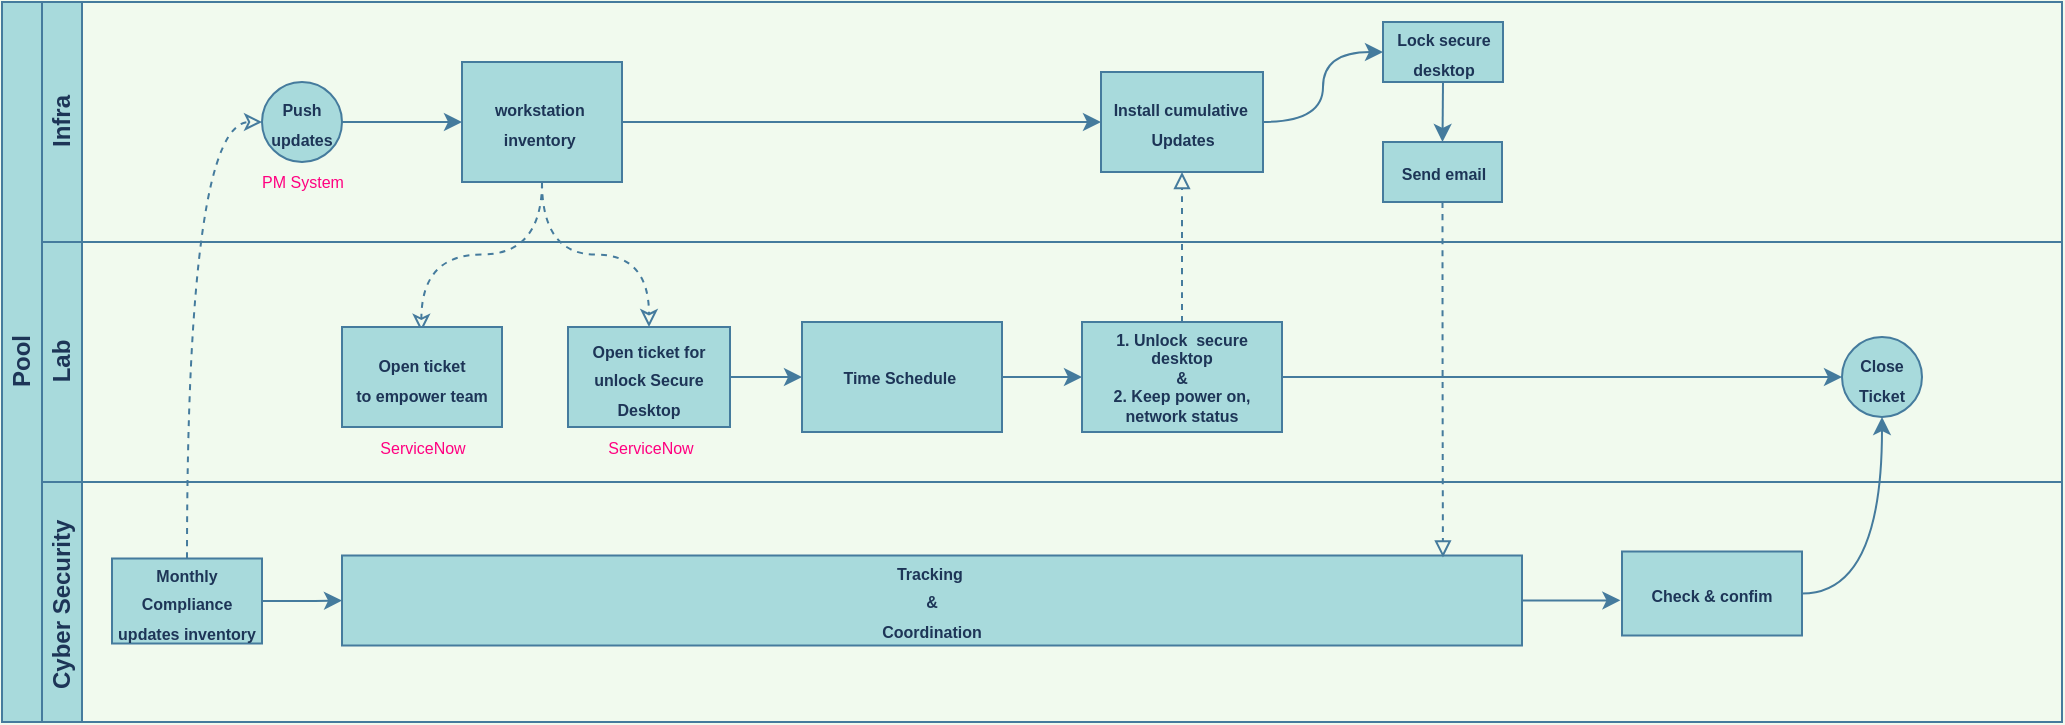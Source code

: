 <mxfile version="18.0.3" type="github">
  <diagram id="prtHgNgQTEPvFCAcTncT" name="Page-1">
    <mxGraphModel dx="1138" dy="635" grid="1" gridSize="10" guides="1" tooltips="1" connect="1" arrows="1" fold="1" page="1" pageScale="1" pageWidth="827" pageHeight="1169" background="#F1FAEE" math="0" shadow="0">
      <root>
        <mxCell id="0" />
        <mxCell id="1" parent="0" />
        <mxCell id="dNxyNK7c78bLwvsdeMH5-19" value="Pool" style="swimlane;html=1;childLayout=stackLayout;resizeParent=1;resizeParentMax=0;horizontal=0;startSize=20;horizontalStack=0;rounded=0;fillColor=#A8DADC;strokeColor=#457B9D;fontColor=#1D3557;" parent="1" vertex="1">
          <mxGeometry x="150" y="130" width="1030" height="360" as="geometry" />
        </mxCell>
        <mxCell id="dNxyNK7c78bLwvsdeMH5-20" value="Infra" style="swimlane;html=1;startSize=20;horizontal=0;rounded=0;fillColor=#A8DADC;strokeColor=#457B9D;fontColor=#1D3557;" parent="dNxyNK7c78bLwvsdeMH5-19" vertex="1">
          <mxGeometry x="20" width="1010" height="120" as="geometry" />
        </mxCell>
        <mxCell id="dNxyNK7c78bLwvsdeMH5-25" value="" style="edgeStyle=orthogonalEdgeStyle;rounded=0;orthogonalLoop=1;jettySize=auto;html=1;curved=1;labelBackgroundColor=#F1FAEE;strokeColor=#457B9D;fontColor=#1D3557;" parent="dNxyNK7c78bLwvsdeMH5-20" source="dNxyNK7c78bLwvsdeMH5-23" target="dNxyNK7c78bLwvsdeMH5-24" edge="1">
          <mxGeometry relative="1" as="geometry" />
        </mxCell>
        <mxCell id="dNxyNK7c78bLwvsdeMH5-23" value="&lt;font style=&quot;font-size: 8px;&quot;&gt;&lt;b&gt;Push updates&lt;/b&gt;&lt;/font&gt;" style="ellipse;whiteSpace=wrap;html=1;rounded=0;fillColor=#A8DADC;strokeColor=#457B9D;fontColor=#1D3557;" parent="dNxyNK7c78bLwvsdeMH5-20" vertex="1">
          <mxGeometry x="110" y="40" width="40" height="40" as="geometry" />
        </mxCell>
        <mxCell id="DgxM_poUy8nirthJJcCd-17" style="edgeStyle=orthogonalEdgeStyle;rounded=0;orthogonalLoop=1;jettySize=auto;html=1;exitX=1;exitY=0.5;exitDx=0;exitDy=0;entryX=0;entryY=0.5;entryDx=0;entryDy=0;fontSize=8;curved=1;labelBackgroundColor=#F1FAEE;strokeColor=#457B9D;fontColor=#1D3557;" edge="1" parent="dNxyNK7c78bLwvsdeMH5-20" source="dNxyNK7c78bLwvsdeMH5-24" target="DgxM_poUy8nirthJJcCd-15">
          <mxGeometry relative="1" as="geometry" />
        </mxCell>
        <mxCell id="dNxyNK7c78bLwvsdeMH5-24" value="&lt;font style=&quot;font-size: 8px;&quot;&gt;&lt;b&gt;workstation&amp;nbsp;&lt;br&gt;inventory&amp;nbsp;&lt;/b&gt;&lt;/font&gt;" style="rounded=0;whiteSpace=wrap;html=1;fontFamily=Helvetica;fontSize=12;fontColor=#1D3557;align=center;fillColor=#A8DADC;strokeColor=#457B9D;" parent="dNxyNK7c78bLwvsdeMH5-20" vertex="1">
          <mxGeometry x="210" y="30" width="80" height="60" as="geometry" />
        </mxCell>
        <mxCell id="DgxM_poUy8nirthJJcCd-1" value="&lt;font color=&quot;#ff0080&quot;&gt;PM System&lt;/font&gt;" style="text;html=1;align=center;verticalAlign=middle;resizable=0;points=[];autosize=1;strokeColor=none;fillColor=none;fontSize=8;rounded=0;fontColor=#1D3557;" vertex="1" parent="dNxyNK7c78bLwvsdeMH5-20">
          <mxGeometry x="100" y="80" width="60" height="20" as="geometry" />
        </mxCell>
        <mxCell id="DgxM_poUy8nirthJJcCd-21" style="edgeStyle=orthogonalEdgeStyle;curved=1;rounded=1;orthogonalLoop=1;jettySize=auto;html=1;exitX=1;exitY=0.5;exitDx=0;exitDy=0;entryX=0;entryY=0.5;entryDx=0;entryDy=0;fontSize=8;fontColor=#FF0080;strokeColor=#457B9D;fillColor=#A8DADC;" edge="1" parent="dNxyNK7c78bLwvsdeMH5-20" source="DgxM_poUy8nirthJJcCd-15" target="DgxM_poUy8nirthJJcCd-20">
          <mxGeometry relative="1" as="geometry" />
        </mxCell>
        <mxCell id="DgxM_poUy8nirthJJcCd-15" value="&lt;font style=&quot;font-size: 8px;&quot;&gt;&lt;b&gt;Install cumulative&amp;nbsp;&lt;br&gt;Updates&lt;/b&gt;&lt;/font&gt;" style="rounded=0;whiteSpace=wrap;html=1;fontFamily=Helvetica;fontSize=12;fontColor=#1D3557;align=center;fillColor=#A8DADC;strokeColor=#457B9D;" vertex="1" parent="dNxyNK7c78bLwvsdeMH5-20">
          <mxGeometry x="529.5" y="35" width="81" height="50" as="geometry" />
        </mxCell>
        <mxCell id="DgxM_poUy8nirthJJcCd-38" style="edgeStyle=orthogonalEdgeStyle;curved=1;rounded=1;jumpStyle=arc;orthogonalLoop=1;jettySize=auto;html=1;exitX=0.5;exitY=1;exitDx=0;exitDy=0;entryX=0.5;entryY=0;entryDx=0;entryDy=0;fontSize=8;fontColor=#FF0080;endArrow=classic;endFill=1;strokeColor=#457B9D;fillColor=#A8DADC;" edge="1" parent="dNxyNK7c78bLwvsdeMH5-20" source="DgxM_poUy8nirthJJcCd-20" target="DgxM_poUy8nirthJJcCd-23">
          <mxGeometry relative="1" as="geometry" />
        </mxCell>
        <mxCell id="DgxM_poUy8nirthJJcCd-20" value="&lt;font style=&quot;font-size: 8px;&quot;&gt;&lt;b&gt;Lock secure desktop&lt;/b&gt;&lt;/font&gt;" style="rounded=0;whiteSpace=wrap;html=1;fontFamily=Helvetica;fontSize=12;fontColor=#1D3557;align=center;fillColor=#A8DADC;strokeColor=#457B9D;" vertex="1" parent="dNxyNK7c78bLwvsdeMH5-20">
          <mxGeometry x="670.5" y="10" width="60" height="30" as="geometry" />
        </mxCell>
        <mxCell id="DgxM_poUy8nirthJJcCd-23" value="&lt;font style=&quot;font-size: 8px;&quot;&gt;&lt;b&gt;Send email&lt;/b&gt;&lt;/font&gt;" style="rounded=0;whiteSpace=wrap;html=1;fontFamily=Helvetica;fontSize=12;fontColor=#1D3557;align=center;fillColor=#A8DADC;strokeColor=#457B9D;" vertex="1" parent="dNxyNK7c78bLwvsdeMH5-20">
          <mxGeometry x="670.5" y="70" width="59.5" height="30" as="geometry" />
        </mxCell>
        <mxCell id="DgxM_poUy8nirthJJcCd-10" style="edgeStyle=orthogonalEdgeStyle;rounded=0;orthogonalLoop=1;jettySize=auto;html=1;entryX=0.5;entryY=0;entryDx=0;entryDy=0;fontSize=11;endArrow=classic;dashed=1;endFill=0;curved=1;startArrow=none;startFill=0;labelBackgroundColor=#F1FAEE;strokeColor=#457B9D;fontColor=#1D3557;" edge="1" parent="dNxyNK7c78bLwvsdeMH5-19" source="dNxyNK7c78bLwvsdeMH5-24" target="DgxM_poUy8nirthJJcCd-5">
          <mxGeometry relative="1" as="geometry" />
        </mxCell>
        <mxCell id="DgxM_poUy8nirthJJcCd-11" style="edgeStyle=orthogonalEdgeStyle;rounded=0;orthogonalLoop=1;jettySize=auto;html=1;exitX=0.5;exitY=1;exitDx=0;exitDy=0;entryX=0.496;entryY=0.047;entryDx=0;entryDy=0;entryPerimeter=0;fontSize=11;endArrow=classic;dashed=1;endFill=0;curved=1;startArrow=none;startFill=0;labelBackgroundColor=#F1FAEE;strokeColor=#457B9D;fontColor=#1D3557;" edge="1" parent="dNxyNK7c78bLwvsdeMH5-19" source="dNxyNK7c78bLwvsdeMH5-24" target="dNxyNK7c78bLwvsdeMH5-26">
          <mxGeometry relative="1" as="geometry" />
        </mxCell>
        <mxCell id="dNxyNK7c78bLwvsdeMH5-21" value="Lab" style="swimlane;html=1;startSize=20;horizontal=0;rounded=0;fillColor=#A8DADC;strokeColor=#457B9D;fontColor=#1D3557;" parent="dNxyNK7c78bLwvsdeMH5-19" vertex="1">
          <mxGeometry x="20" y="120" width="1010" height="120" as="geometry" />
        </mxCell>
        <mxCell id="dNxyNK7c78bLwvsdeMH5-26" value="&lt;font style=&quot;font-size: 8px;&quot;&gt;&lt;b&gt;Open ticket to&amp;nbsp;empower team&lt;/b&gt;&lt;/font&gt;" style="rounded=0;whiteSpace=wrap;html=1;fontFamily=Helvetica;fontSize=12;fontColor=#1D3557;align=center;fillColor=#A8DADC;strokeColor=#457B9D;" parent="dNxyNK7c78bLwvsdeMH5-21" vertex="1">
          <mxGeometry x="150" y="42.5" width="80" height="50" as="geometry" />
        </mxCell>
        <mxCell id="DgxM_poUy8nirthJJcCd-5" value="&lt;b&gt;&lt;font style=&quot;font-size: 8px;&quot;&gt;Open ticket for unlock&amp;nbsp;Secure Desktop&lt;/font&gt;&lt;/b&gt;" style="rounded=0;whiteSpace=wrap;html=1;fontFamily=Helvetica;fontSize=12;fontColor=#1D3557;align=center;fillColor=#A8DADC;strokeColor=#457B9D;" vertex="1" parent="dNxyNK7c78bLwvsdeMH5-21">
          <mxGeometry x="263" y="42.5" width="81" height="50" as="geometry" />
        </mxCell>
        <mxCell id="DgxM_poUy8nirthJJcCd-35" value="" style="edgeStyle=orthogonalEdgeStyle;curved=1;rounded=1;orthogonalLoop=1;jettySize=auto;html=1;fontSize=8;fontColor=#FF0080;endArrow=classic;endFill=1;strokeColor=#457B9D;fillColor=#A8DADC;" edge="1" parent="dNxyNK7c78bLwvsdeMH5-21" source="DgxM_poUy8nirthJJcCd-12" target="DgxM_poUy8nirthJJcCd-34">
          <mxGeometry relative="1" as="geometry" />
        </mxCell>
        <mxCell id="DgxM_poUy8nirthJJcCd-12" value="&lt;b&gt;Time Schedule&amp;nbsp;&lt;/b&gt;" style="rounded=0;whiteSpace=wrap;html=1;fontSize=8;fillColor=#A8DADC;strokeColor=#457B9D;fontColor=#1D3557;" vertex="1" parent="dNxyNK7c78bLwvsdeMH5-21">
          <mxGeometry x="380" y="40" width="100" height="55" as="geometry" />
        </mxCell>
        <mxCell id="DgxM_poUy8nirthJJcCd-14" value="" style="edgeStyle=orthogonalEdgeStyle;rounded=0;orthogonalLoop=1;jettySize=auto;html=1;fontSize=8;entryX=0;entryY=0.5;entryDx=0;entryDy=0;curved=1;labelBackgroundColor=#F1FAEE;strokeColor=#457B9D;fontColor=#1D3557;" edge="1" parent="dNxyNK7c78bLwvsdeMH5-21" source="DgxM_poUy8nirthJJcCd-5" target="DgxM_poUy8nirthJJcCd-12">
          <mxGeometry relative="1" as="geometry" />
        </mxCell>
        <mxCell id="DgxM_poUy8nirthJJcCd-19" value="&lt;font color=&quot;#ff0080&quot;&gt;ServiceNow&lt;/font&gt;" style="text;html=1;align=center;verticalAlign=middle;resizable=0;points=[];autosize=1;strokeColor=none;fillColor=none;fontSize=8;fontColor=#1D3557;rounded=0;" vertex="1" parent="dNxyNK7c78bLwvsdeMH5-21">
          <mxGeometry x="273.5" y="92.5" width="60" height="20" as="geometry" />
        </mxCell>
        <mxCell id="DgxM_poUy8nirthJJcCd-18" value="&lt;font color=&quot;#ff0080&quot;&gt;ServiceNow&lt;/font&gt;" style="text;html=1;align=center;verticalAlign=middle;resizable=0;points=[];autosize=1;strokeColor=none;fillColor=none;fontSize=8;fontColor=#1D3557;rounded=0;" vertex="1" parent="dNxyNK7c78bLwvsdeMH5-21">
          <mxGeometry x="160" y="92.5" width="60" height="20" as="geometry" />
        </mxCell>
        <mxCell id="DgxM_poUy8nirthJJcCd-48" style="edgeStyle=elbowEdgeStyle;rounded=1;jumpStyle=arc;orthogonalLoop=1;jettySize=auto;html=1;entryX=0;entryY=0.5;entryDx=0;entryDy=0;fontSize=8;fontColor=#FF0080;endArrow=classic;endFill=1;strokeColor=#457B9D;fillColor=#A8DADC;" edge="1" parent="dNxyNK7c78bLwvsdeMH5-21" source="DgxM_poUy8nirthJJcCd-34" target="DgxM_poUy8nirthJJcCd-40">
          <mxGeometry relative="1" as="geometry" />
        </mxCell>
        <mxCell id="DgxM_poUy8nirthJJcCd-34" value="&lt;b&gt;1. Unlock&amp;nbsp; secure desktop&lt;br&gt;&amp;amp;&lt;br&gt;2. Keep power on, network status&lt;/b&gt;" style="rounded=0;whiteSpace=wrap;html=1;fontSize=8;fillColor=#A8DADC;strokeColor=#457B9D;fontColor=#1D3557;" vertex="1" parent="dNxyNK7c78bLwvsdeMH5-21">
          <mxGeometry x="520" y="40" width="100" height="55" as="geometry" />
        </mxCell>
        <mxCell id="DgxM_poUy8nirthJJcCd-40" value="&lt;font style=&quot;font-size: 8px;&quot;&gt;&lt;b&gt;Close Ticket&lt;/b&gt;&lt;/font&gt;" style="ellipse;whiteSpace=wrap;html=1;rounded=0;fillColor=#A8DADC;strokeColor=#457B9D;fontColor=#1D3557;" vertex="1" parent="dNxyNK7c78bLwvsdeMH5-21">
          <mxGeometry x="900" y="47.5" width="40" height="40" as="geometry" />
        </mxCell>
        <mxCell id="dNxyNK7c78bLwvsdeMH5-22" value="Cyber Security&amp;nbsp;" style="swimlane;html=1;startSize=20;horizontal=0;rounded=0;fillColor=#A8DADC;strokeColor=#457B9D;fontColor=#1D3557;" parent="dNxyNK7c78bLwvsdeMH5-19" vertex="1">
          <mxGeometry x="20" y="240" width="1010" height="120" as="geometry" />
        </mxCell>
        <mxCell id="DgxM_poUy8nirthJJcCd-45" style="edgeStyle=orthogonalEdgeStyle;curved=1;rounded=1;jumpStyle=arc;orthogonalLoop=1;jettySize=auto;html=1;exitX=1;exitY=0.5;exitDx=0;exitDy=0;entryX=-0.009;entryY=0.581;entryDx=0;entryDy=0;fontSize=8;fontColor=#FF0080;endArrow=classic;endFill=1;strokeColor=#457B9D;fillColor=#A8DADC;entryPerimeter=0;" edge="1" parent="dNxyNK7c78bLwvsdeMH5-22" source="dNxyNK7c78bLwvsdeMH5-34" target="DgxM_poUy8nirthJJcCd-43">
          <mxGeometry relative="1" as="geometry" />
        </mxCell>
        <mxCell id="dNxyNK7c78bLwvsdeMH5-34" value="&lt;font style=&quot;font-size: 8px;&quot;&gt;&lt;b&gt;Tracking&amp;nbsp;&lt;br&gt;&amp;amp;&lt;br&gt;Coordination&lt;/b&gt;&lt;/font&gt;" style="rounded=0;whiteSpace=wrap;html=1;fontFamily=Helvetica;fontSize=12;fontColor=#1D3557;align=center;fillColor=#A8DADC;strokeColor=#457B9D;" parent="dNxyNK7c78bLwvsdeMH5-22" vertex="1">
          <mxGeometry x="150" y="36.75" width="590" height="45" as="geometry" />
        </mxCell>
        <mxCell id="DgxM_poUy8nirthJJcCd-29" style="edgeStyle=orthogonalEdgeStyle;curved=1;rounded=1;orthogonalLoop=1;jettySize=auto;html=1;exitX=1;exitY=0.5;exitDx=0;exitDy=0;entryX=0;entryY=0.5;entryDx=0;entryDy=0;fontSize=8;fontColor=#FF0080;endArrow=classic;endFill=1;strokeColor=#457B9D;fillColor=#A8DADC;" edge="1" parent="dNxyNK7c78bLwvsdeMH5-22" source="DgxM_poUy8nirthJJcCd-25" target="dNxyNK7c78bLwvsdeMH5-34">
          <mxGeometry relative="1" as="geometry" />
        </mxCell>
        <mxCell id="DgxM_poUy8nirthJJcCd-25" value="&lt;font style=&quot;font-size: 8px;&quot;&gt;&lt;b&gt;Monthly Compliance updates inventory&lt;/b&gt;&lt;/font&gt;" style="rounded=0;whiteSpace=wrap;html=1;fontFamily=Helvetica;fontSize=12;fontColor=#1D3557;align=center;fillColor=#A8DADC;strokeColor=#457B9D;" vertex="1" parent="dNxyNK7c78bLwvsdeMH5-22">
          <mxGeometry x="35" y="38.25" width="75" height="42.5" as="geometry" />
        </mxCell>
        <mxCell id="DgxM_poUy8nirthJJcCd-43" value="&lt;font style=&quot;font-size: 8px;&quot;&gt;&lt;b&gt;Check &amp;amp; confim&lt;/b&gt;&lt;/font&gt;" style="rounded=0;whiteSpace=wrap;html=1;fontFamily=Helvetica;fontSize=12;fontColor=#1D3557;align=center;fillColor=#A8DADC;strokeColor=#457B9D;" vertex="1" parent="dNxyNK7c78bLwvsdeMH5-22">
          <mxGeometry x="790" y="34.75" width="90" height="42" as="geometry" />
        </mxCell>
        <mxCell id="DgxM_poUy8nirthJJcCd-36" style="edgeStyle=orthogonalEdgeStyle;curved=1;rounded=1;jumpStyle=arc;orthogonalLoop=1;jettySize=auto;html=1;fontSize=8;fontColor=#FF0080;endArrow=block;endFill=0;strokeColor=#457B9D;fillColor=#A8DADC;dashed=1;" edge="1" parent="dNxyNK7c78bLwvsdeMH5-19" source="DgxM_poUy8nirthJJcCd-34" target="DgxM_poUy8nirthJJcCd-15">
          <mxGeometry relative="1" as="geometry" />
        </mxCell>
        <mxCell id="DgxM_poUy8nirthJJcCd-42" style="edgeStyle=orthogonalEdgeStyle;curved=1;rounded=1;jumpStyle=arc;orthogonalLoop=1;jettySize=auto;html=1;entryX=0.933;entryY=0.021;entryDx=0;entryDy=0;entryPerimeter=0;fontSize=8;fontColor=#FF0080;endArrow=block;endFill=0;strokeColor=#457B9D;fillColor=#A8DADC;dashed=1;" edge="1" parent="dNxyNK7c78bLwvsdeMH5-19" source="DgxM_poUy8nirthJJcCd-23" target="dNxyNK7c78bLwvsdeMH5-34">
          <mxGeometry relative="1" as="geometry" />
        </mxCell>
        <mxCell id="DgxM_poUy8nirthJJcCd-46" style="edgeStyle=orthogonalEdgeStyle;curved=1;rounded=0;jumpStyle=arc;orthogonalLoop=1;jettySize=auto;html=1;exitX=0.5;exitY=0;exitDx=0;exitDy=0;entryX=0;entryY=0.5;entryDx=0;entryDy=0;fontSize=11;fontColor=#1D3557;endArrow=classic;endFill=0;strokeColor=#457B9D;fillColor=#A8DADC;labelBackgroundColor=#F1FAEE;dashed=1;startArrow=none;startFill=0;" edge="1" parent="dNxyNK7c78bLwvsdeMH5-19" source="DgxM_poUy8nirthJJcCd-25" target="dNxyNK7c78bLwvsdeMH5-23">
          <mxGeometry relative="1" as="geometry">
            <Array as="points">
              <mxPoint x="92" y="60" />
            </Array>
          </mxGeometry>
        </mxCell>
        <mxCell id="DgxM_poUy8nirthJJcCd-47" style="edgeStyle=orthogonalEdgeStyle;curved=1;rounded=1;jumpStyle=arc;orthogonalLoop=1;jettySize=auto;html=1;fontSize=8;fontColor=#FF0080;endArrow=classic;endFill=1;strokeColor=#457B9D;fillColor=#A8DADC;" edge="1" parent="dNxyNK7c78bLwvsdeMH5-19" source="DgxM_poUy8nirthJJcCd-43" target="DgxM_poUy8nirthJJcCd-40">
          <mxGeometry relative="1" as="geometry" />
        </mxCell>
      </root>
    </mxGraphModel>
  </diagram>
</mxfile>
